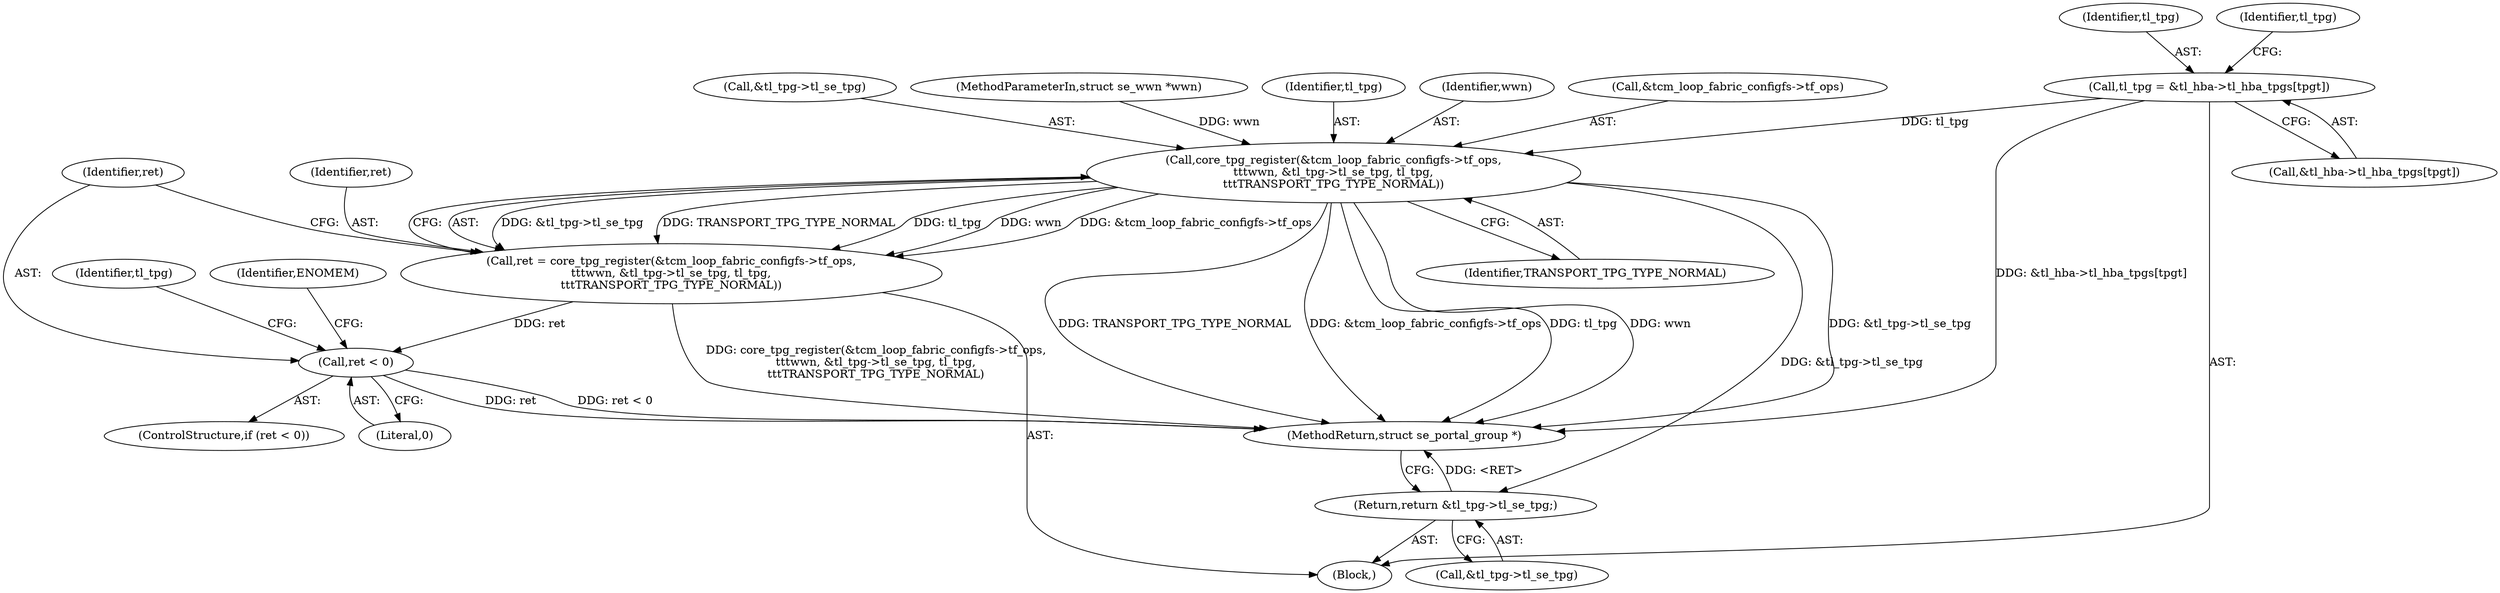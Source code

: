 digraph "0_linux_12f09ccb4612734a53e47ed5302e0479c10a50f8@array" {
"1000146" [label="(Call,tl_tpg = &tl_hba->tl_hba_tpgs[tpgt])"];
"1000166" [label="(Call,core_tpg_register(&tcm_loop_fabric_configfs->tf_ops,\n\t\t\twwn, &tl_tpg->tl_se_tpg, tl_tpg,\n\t\t\tTRANSPORT_TPG_TYPE_NORMAL))"];
"1000164" [label="(Call,ret = core_tpg_register(&tcm_loop_fabric_configfs->tf_ops,\n\t\t\twwn, &tl_tpg->tl_se_tpg, tl_tpg,\n\t\t\tTRANSPORT_TPG_TYPE_NORMAL))"];
"1000179" [label="(Call,ret < 0)"];
"1000186" [label="(Return,return &tl_tpg->tl_se_tpg;)"];
"1000180" [label="(Identifier,ret)"];
"1000166" [label="(Call,core_tpg_register(&tcm_loop_fabric_configfs->tf_ops,\n\t\t\twwn, &tl_tpg->tl_se_tpg, tl_tpg,\n\t\t\tTRANSPORT_TPG_TYPE_NORMAL))"];
"1000186" [label="(Return,return &tl_tpg->tl_se_tpg;)"];
"1000148" [label="(Call,&tl_hba->tl_hba_tpgs[tpgt])"];
"1000179" [label="(Call,ret < 0)"];
"1000146" [label="(Call,tl_tpg = &tl_hba->tl_hba_tpgs[tpgt])"];
"1000167" [label="(Call,&tcm_loop_fabric_configfs->tf_ops)"];
"1000172" [label="(Call,&tl_tpg->tl_se_tpg)"];
"1000165" [label="(Identifier,ret)"];
"1000178" [label="(ControlStructure,if (ret < 0))"];
"1000177" [label="(Identifier,TRANSPORT_TPG_TYPE_NORMAL)"];
"1000181" [label="(Literal,0)"];
"1000191" [label="(MethodReturn,struct se_portal_group *)"];
"1000189" [label="(Identifier,tl_tpg)"];
"1000187" [label="(Call,&tl_tpg->tl_se_tpg)"];
"1000164" [label="(Call,ret = core_tpg_register(&tcm_loop_fabric_configfs->tf_ops,\n\t\t\twwn, &tl_tpg->tl_se_tpg, tl_tpg,\n\t\t\tTRANSPORT_TPG_TYPE_NORMAL))"];
"1000103" [label="(MethodParameterIn,struct se_wwn *wwn)"];
"1000147" [label="(Identifier,tl_tpg)"];
"1000156" [label="(Identifier,tl_tpg)"];
"1000185" [label="(Identifier,ENOMEM)"];
"1000176" [label="(Identifier,tl_tpg)"];
"1000171" [label="(Identifier,wwn)"];
"1000106" [label="(Block,)"];
"1000146" -> "1000106"  [label="AST: "];
"1000146" -> "1000148"  [label="CFG: "];
"1000147" -> "1000146"  [label="AST: "];
"1000148" -> "1000146"  [label="AST: "];
"1000156" -> "1000146"  [label="CFG: "];
"1000146" -> "1000191"  [label="DDG: &tl_hba->tl_hba_tpgs[tpgt]"];
"1000146" -> "1000166"  [label="DDG: tl_tpg"];
"1000166" -> "1000164"  [label="AST: "];
"1000166" -> "1000177"  [label="CFG: "];
"1000167" -> "1000166"  [label="AST: "];
"1000171" -> "1000166"  [label="AST: "];
"1000172" -> "1000166"  [label="AST: "];
"1000176" -> "1000166"  [label="AST: "];
"1000177" -> "1000166"  [label="AST: "];
"1000164" -> "1000166"  [label="CFG: "];
"1000166" -> "1000191"  [label="DDG: &tl_tpg->tl_se_tpg"];
"1000166" -> "1000191"  [label="DDG: TRANSPORT_TPG_TYPE_NORMAL"];
"1000166" -> "1000191"  [label="DDG: &tcm_loop_fabric_configfs->tf_ops"];
"1000166" -> "1000191"  [label="DDG: tl_tpg"];
"1000166" -> "1000191"  [label="DDG: wwn"];
"1000166" -> "1000164"  [label="DDG: &tl_tpg->tl_se_tpg"];
"1000166" -> "1000164"  [label="DDG: TRANSPORT_TPG_TYPE_NORMAL"];
"1000166" -> "1000164"  [label="DDG: tl_tpg"];
"1000166" -> "1000164"  [label="DDG: wwn"];
"1000166" -> "1000164"  [label="DDG: &tcm_loop_fabric_configfs->tf_ops"];
"1000103" -> "1000166"  [label="DDG: wwn"];
"1000166" -> "1000186"  [label="DDG: &tl_tpg->tl_se_tpg"];
"1000164" -> "1000106"  [label="AST: "];
"1000165" -> "1000164"  [label="AST: "];
"1000180" -> "1000164"  [label="CFG: "];
"1000164" -> "1000191"  [label="DDG: core_tpg_register(&tcm_loop_fabric_configfs->tf_ops,\n\t\t\twwn, &tl_tpg->tl_se_tpg, tl_tpg,\n\t\t\tTRANSPORT_TPG_TYPE_NORMAL)"];
"1000164" -> "1000179"  [label="DDG: ret"];
"1000179" -> "1000178"  [label="AST: "];
"1000179" -> "1000181"  [label="CFG: "];
"1000180" -> "1000179"  [label="AST: "];
"1000181" -> "1000179"  [label="AST: "];
"1000185" -> "1000179"  [label="CFG: "];
"1000189" -> "1000179"  [label="CFG: "];
"1000179" -> "1000191"  [label="DDG: ret < 0"];
"1000179" -> "1000191"  [label="DDG: ret"];
"1000186" -> "1000106"  [label="AST: "];
"1000186" -> "1000187"  [label="CFG: "];
"1000187" -> "1000186"  [label="AST: "];
"1000191" -> "1000186"  [label="CFG: "];
"1000186" -> "1000191"  [label="DDG: <RET>"];
}
